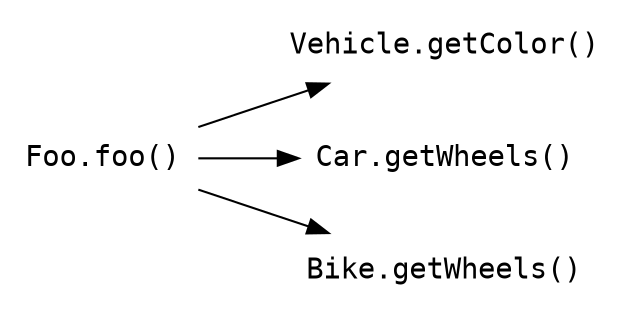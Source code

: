 digraph G
{
	graph [rankdir=LR]

	foo [label="Foo.foo()",shape=plaintext,fontname=Courier]
	vcol [label="Vehicle.getColor()",shape=plaintext,fontname=Courier]
	cwheels [label="Car.getWheels()",shape=plaintext,fontname=Courier]
	bwheels [label="Bike.getWheels()",shape=plaintext,fontname=Courier]

	foo -> vcol
	foo -> cwheels
	foo -> bwheels
}

